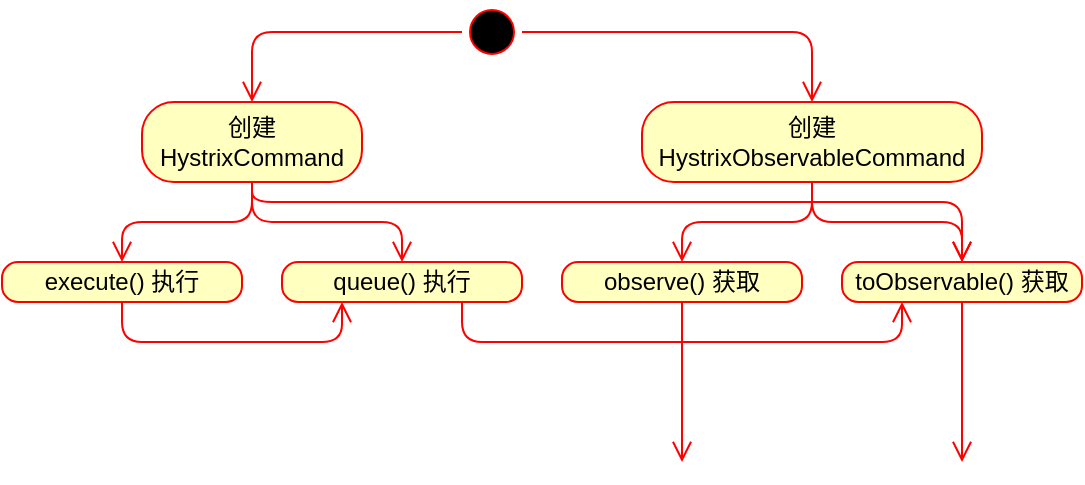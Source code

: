 <mxfile version="13.2.1" type="github"><diagram id="Wl1f3BuuBHUOXUHPtb7v" name="Page-1"><mxGraphModel dx="1102" dy="597" grid="1" gridSize="10" guides="1" tooltips="1" connect="1" arrows="1" fold="1" page="1" pageScale="1" pageWidth="827" pageHeight="1169" math="0" shadow="0"><root><mxCell id="0"/><mxCell id="1" parent="0"/><mxCell id="OVkALjXKLeJ2H-bXnM3I-20" value="" style="ellipse;html=1;shape=startState;fillColor=#000000;strokeColor=#ff0000;shadow=0;" vertex="1" parent="1"><mxGeometry x="250" y="30" width="30" height="30" as="geometry"/></mxCell><mxCell id="OVkALjXKLeJ2H-bXnM3I-21" value="" style="edgeStyle=orthogonalEdgeStyle;html=1;verticalAlign=bottom;endArrow=open;endSize=8;strokeColor=#ff0000;exitX=0;exitY=0.5;exitDx=0;exitDy=0;entryX=0.5;entryY=0;entryDx=0;entryDy=0;shadow=0;" edge="1" source="OVkALjXKLeJ2H-bXnM3I-20" parent="1" target="OVkALjXKLeJ2H-bXnM3I-23"><mxGeometry relative="1" as="geometry"><mxPoint x="90" y="80" as="targetPoint"/></mxGeometry></mxCell><mxCell id="OVkALjXKLeJ2H-bXnM3I-22" value="" style="edgeStyle=orthogonalEdgeStyle;html=1;verticalAlign=bottom;endArrow=open;endSize=8;strokeColor=#ff0000;exitX=1;exitY=0.5;exitDx=0;exitDy=0;entryX=0.5;entryY=0;entryDx=0;entryDy=0;shadow=0;" edge="1" parent="1" source="OVkALjXKLeJ2H-bXnM3I-20" target="OVkALjXKLeJ2H-bXnM3I-26"><mxGeometry relative="1" as="geometry"><mxPoint x="340" y="80" as="targetPoint"/><mxPoint x="225" y="70" as="sourcePoint"/></mxGeometry></mxCell><mxCell id="OVkALjXKLeJ2H-bXnM3I-23" value="创建HystrixCommand" style="rounded=1;whiteSpace=wrap;html=1;arcSize=40;fontColor=#000000;fillColor=#ffffc0;strokeColor=#ff0000;shadow=0;" vertex="1" parent="1"><mxGeometry x="90" y="80" width="110" height="40" as="geometry"/></mxCell><mxCell id="OVkALjXKLeJ2H-bXnM3I-24" value="" style="edgeStyle=orthogonalEdgeStyle;html=1;verticalAlign=bottom;endArrow=open;endSize=8;strokeColor=#ff0000;shadow=0;" edge="1" source="OVkALjXKLeJ2H-bXnM3I-23" parent="1" target="OVkALjXKLeJ2H-bXnM3I-28"><mxGeometry relative="1" as="geometry"><mxPoint x="145" y="160" as="targetPoint"/></mxGeometry></mxCell><mxCell id="OVkALjXKLeJ2H-bXnM3I-26" value="创建HystrixObservableCommand" style="rounded=1;whiteSpace=wrap;html=1;arcSize=40;fontColor=#000000;fillColor=#ffffc0;strokeColor=#ff0000;shadow=0;" vertex="1" parent="1"><mxGeometry x="340" y="80" width="170" height="40" as="geometry"/></mxCell><mxCell id="OVkALjXKLeJ2H-bXnM3I-27" value="" style="edgeStyle=orthogonalEdgeStyle;html=1;verticalAlign=bottom;endArrow=open;endSize=8;strokeColor=#ff0000;shadow=0;entryX=0.5;entryY=0;entryDx=0;entryDy=0;" edge="1" source="OVkALjXKLeJ2H-bXnM3I-26" parent="1" target="OVkALjXKLeJ2H-bXnM3I-35"><mxGeometry relative="1" as="geometry"><mxPoint x="395" y="160" as="targetPoint"/></mxGeometry></mxCell><mxCell id="OVkALjXKLeJ2H-bXnM3I-28" value="execute() 执行" style="rounded=1;whiteSpace=wrap;html=1;arcSize=40;fontColor=#000000;fillColor=#ffffc0;strokeColor=#ff0000;shadow=0;" vertex="1" parent="1"><mxGeometry x="20" y="160" width="120" height="20" as="geometry"/></mxCell><mxCell id="OVkALjXKLeJ2H-bXnM3I-29" value="" style="edgeStyle=orthogonalEdgeStyle;html=1;verticalAlign=bottom;endArrow=open;endSize=8;strokeColor=#ff0000;shadow=0;entryX=0.25;entryY=1;entryDx=0;entryDy=0;exitX=0.5;exitY=1;exitDx=0;exitDy=0;" edge="1" source="OVkALjXKLeJ2H-bXnM3I-28" parent="1" target="OVkALjXKLeJ2H-bXnM3I-31"><mxGeometry relative="1" as="geometry"><mxPoint x="80" y="240" as="targetPoint"/><Array as="points"><mxPoint x="80" y="200"/><mxPoint x="190" y="200"/></Array></mxGeometry></mxCell><mxCell id="OVkALjXKLeJ2H-bXnM3I-31" value="queue() 执行" style="rounded=1;whiteSpace=wrap;html=1;arcSize=40;fontColor=#000000;fillColor=#ffffc0;strokeColor=#ff0000;shadow=0;" vertex="1" parent="1"><mxGeometry x="160" y="160" width="120" height="20" as="geometry"/></mxCell><mxCell id="OVkALjXKLeJ2H-bXnM3I-32" value="" style="edgeStyle=orthogonalEdgeStyle;html=1;verticalAlign=bottom;endArrow=open;endSize=8;strokeColor=#ff0000;shadow=0;exitX=0.75;exitY=1;exitDx=0;exitDy=0;entryX=0.25;entryY=1;entryDx=0;entryDy=0;" edge="1" source="OVkALjXKLeJ2H-bXnM3I-31" parent="1" target="OVkALjXKLeJ2H-bXnM3I-38"><mxGeometry relative="1" as="geometry"><mxPoint x="220" y="240" as="targetPoint"/><Array as="points"><mxPoint x="250" y="200"/><mxPoint x="470" y="200"/></Array></mxGeometry></mxCell><mxCell id="OVkALjXKLeJ2H-bXnM3I-33" value="" style="edgeStyle=orthogonalEdgeStyle;html=1;verticalAlign=bottom;endArrow=open;endSize=8;strokeColor=#ff0000;exitX=0.5;exitY=1;exitDx=0;exitDy=0;entryX=0.5;entryY=0;entryDx=0;entryDy=0;shadow=0;" edge="1" parent="1" source="OVkALjXKLeJ2H-bXnM3I-23" target="OVkALjXKLeJ2H-bXnM3I-31"><mxGeometry relative="1" as="geometry"><mxPoint x="155" y="170" as="targetPoint"/><mxPoint x="155" y="130" as="sourcePoint"/></mxGeometry></mxCell><mxCell id="OVkALjXKLeJ2H-bXnM3I-35" value="observe() 获取" style="rounded=1;whiteSpace=wrap;html=1;arcSize=40;fontColor=#000000;fillColor=#ffffc0;strokeColor=#ff0000;shadow=0;" vertex="1" parent="1"><mxGeometry x="300" y="160" width="120" height="20" as="geometry"/></mxCell><mxCell id="OVkALjXKLeJ2H-bXnM3I-36" value="" style="edgeStyle=orthogonalEdgeStyle;html=1;verticalAlign=bottom;endArrow=open;endSize=8;strokeColor=#ff0000;shadow=0;" edge="1" source="OVkALjXKLeJ2H-bXnM3I-35" parent="1"><mxGeometry relative="1" as="geometry"><mxPoint x="360" y="260" as="targetPoint"/></mxGeometry></mxCell><mxCell id="OVkALjXKLeJ2H-bXnM3I-37" value="" style="edgeStyle=orthogonalEdgeStyle;html=1;verticalAlign=bottom;endArrow=open;endSize=8;strokeColor=#ff0000;shadow=0;exitX=0.5;exitY=1;exitDx=0;exitDy=0;entryX=0.5;entryY=0;entryDx=0;entryDy=0;" edge="1" parent="1" source="OVkALjXKLeJ2H-bXnM3I-26" target="OVkALjXKLeJ2H-bXnM3I-38"><mxGeometry relative="1" as="geometry"><mxPoint x="405" y="170" as="targetPoint"/><mxPoint x="405" y="130" as="sourcePoint"/></mxGeometry></mxCell><mxCell id="OVkALjXKLeJ2H-bXnM3I-38" value="toObservable() 获取" style="rounded=1;whiteSpace=wrap;html=1;arcSize=40;fontColor=#000000;fillColor=#ffffc0;strokeColor=#ff0000;shadow=0;" vertex="1" parent="1"><mxGeometry x="440" y="160" width="120" height="20" as="geometry"/></mxCell><mxCell id="OVkALjXKLeJ2H-bXnM3I-39" value="" style="edgeStyle=orthogonalEdgeStyle;html=1;verticalAlign=bottom;endArrow=open;endSize=8;strokeColor=#ff0000;shadow=0;" edge="1" source="OVkALjXKLeJ2H-bXnM3I-38" parent="1"><mxGeometry relative="1" as="geometry"><mxPoint x="500" y="260" as="targetPoint"/></mxGeometry></mxCell><mxCell id="OVkALjXKLeJ2H-bXnM3I-40" value="" style="edgeStyle=orthogonalEdgeStyle;html=1;verticalAlign=bottom;endArrow=open;endSize=8;strokeColor=#ff0000;exitX=0.5;exitY=1;exitDx=0;exitDy=0;entryX=0.5;entryY=0;entryDx=0;entryDy=0;shadow=0;" edge="1" parent="1" source="OVkALjXKLeJ2H-bXnM3I-23" target="OVkALjXKLeJ2H-bXnM3I-38"><mxGeometry relative="1" as="geometry"><mxPoint x="230" y="170" as="targetPoint"/><mxPoint x="155" y="130" as="sourcePoint"/><Array as="points"><mxPoint x="145" y="130"/><mxPoint x="500" y="130"/></Array></mxGeometry></mxCell></root></mxGraphModel></diagram></mxfile>